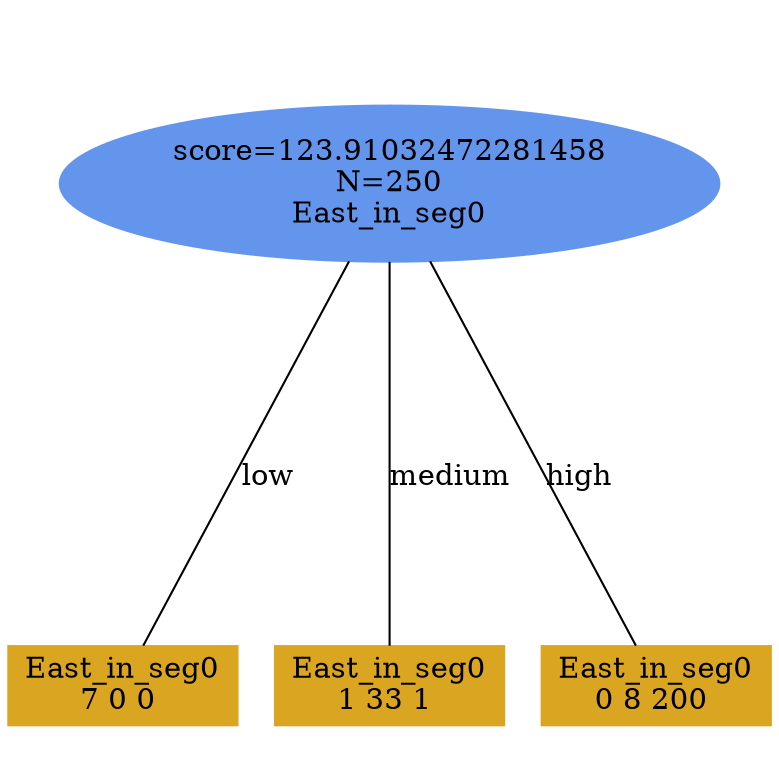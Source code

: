 digraph "DD" {
size = "7.5,10"
ratio=1.0;
center = true;
edge [dir = none];
{ rank = same; node [shape=ellipse, style=filled, color=cornflowerblue];"4438" [label="score=123.91032472281458\nN=250\nEast_in_seg0"];}
{ rank = same; node [shape=box, style=filled, color=goldenrod];"4439" [label="East_in_seg0\n7 0 0 "];}
{ rank = same; node [shape=box, style=filled, color=goldenrod];"4440" [label="East_in_seg0\n1 33 1 "];}
{ rank = same; node [shape=box, style=filled, color=goldenrod];"4441" [label="East_in_seg0\n0 8 200 "];}
"4438" -> "4439" [label = "low"];
"4438" -> "4440" [label = "medium"];
"4438" -> "4441" [label = "high"];

}